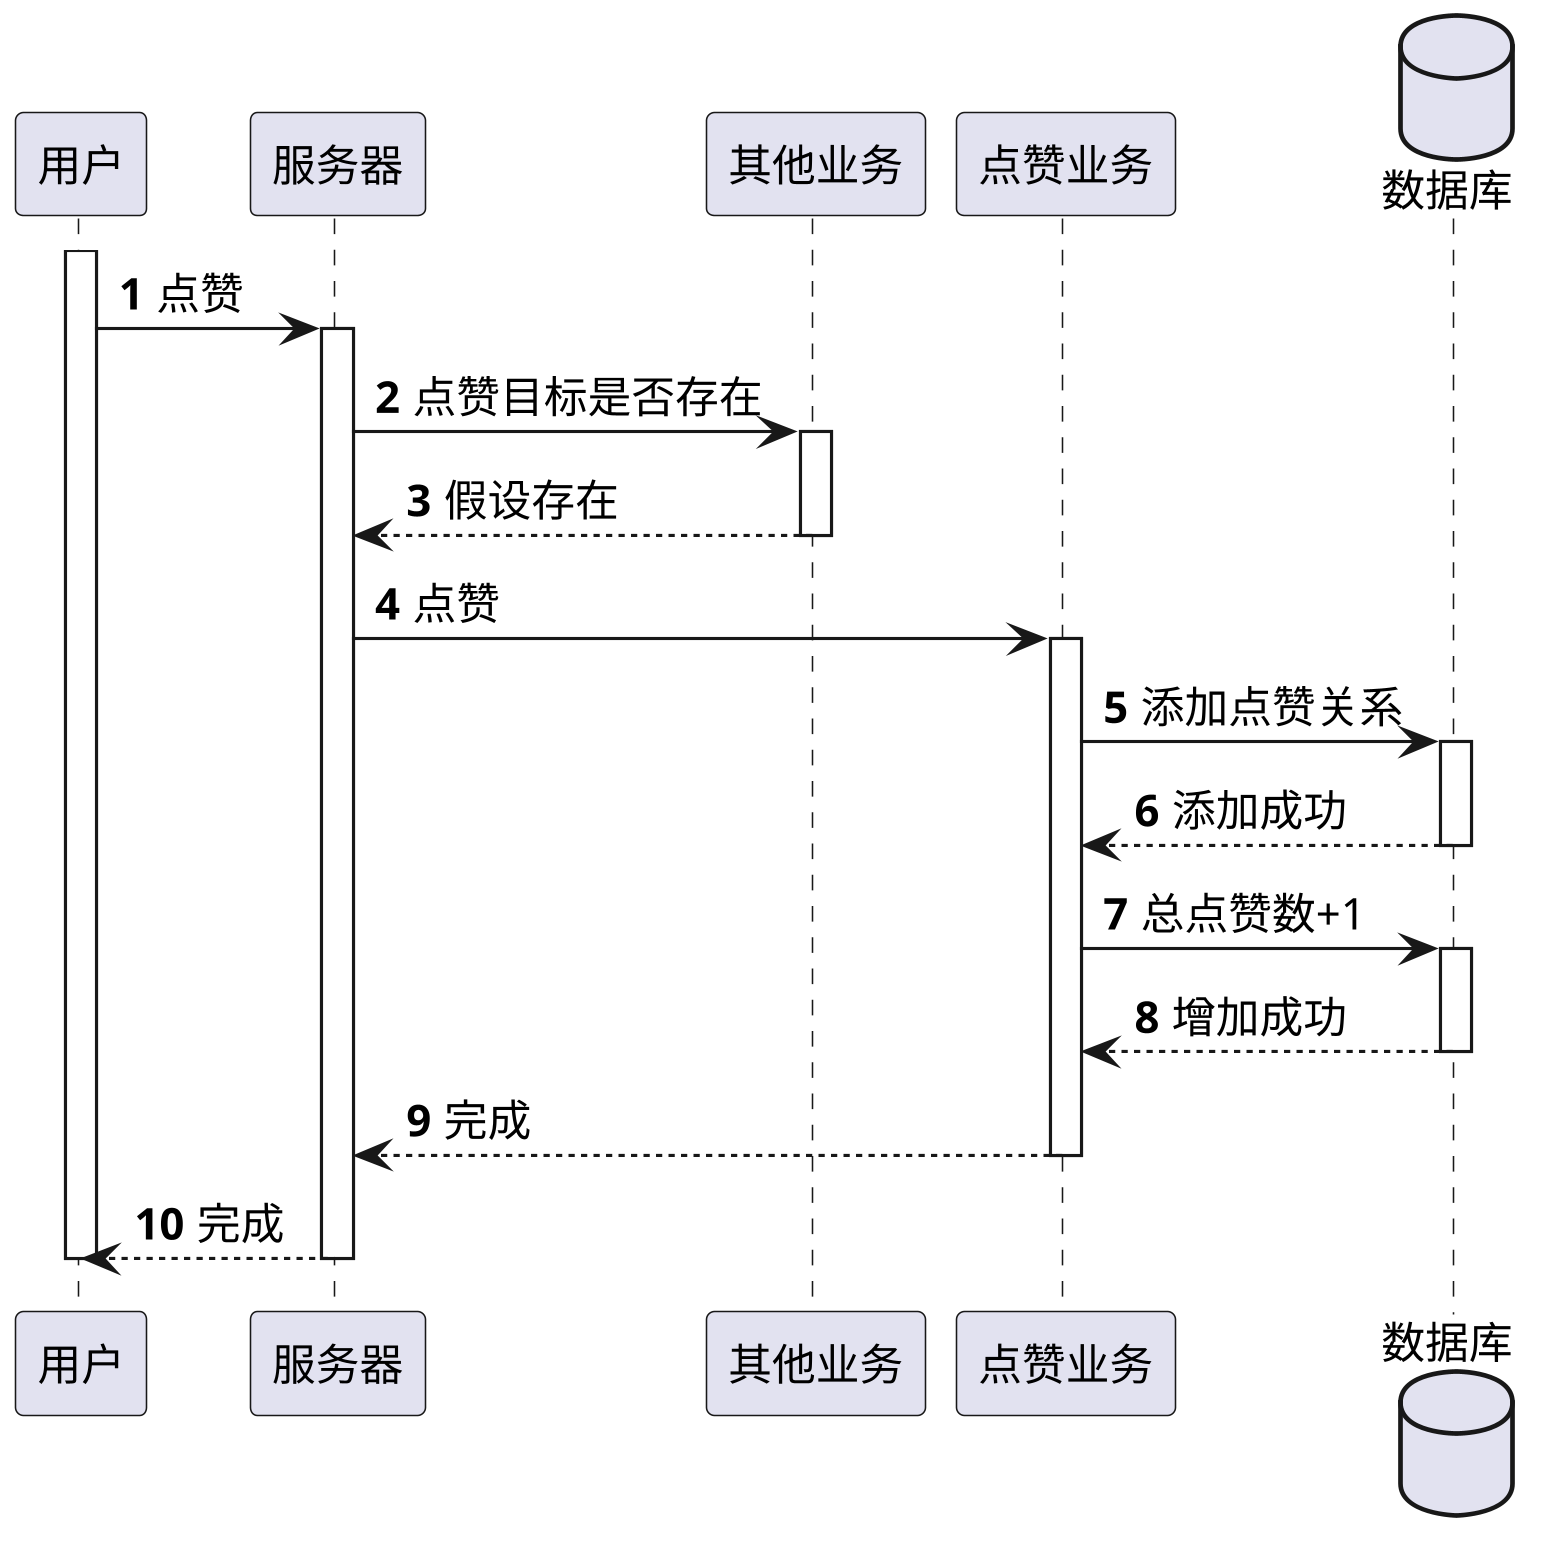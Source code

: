 @startuml
'https://plantuml.com/sequence-diagram
'https://plantuml.com/sequence-diagram
skinparam shadowing false
skinparam defaultFontName xfonts-wqy
skinparam defaultFontName times
skinparam dpi 300
skinparam activity  {
    DiamondFontSize 14
    ArrowFontSize 14
    FontSize 14
}
autonumber
participant 用户 as User
participant 服务器 as Server
participant 其他业务 as OtherService
participant 点赞业务 as LikeService
database 数据库 as DB

activate User
User -> Server ++ : 点赞
Server -> OtherService ++ : 点赞目标是否存在
return 假设存在
Server -> LikeService ++ : 点赞
LikeService -> DB ++ : 添加点赞关系
return 添加成功
LikeService -> DB ++ : 总点赞数+1
return 增加成功
return 完成
return 完成
deactivate User

@enduml